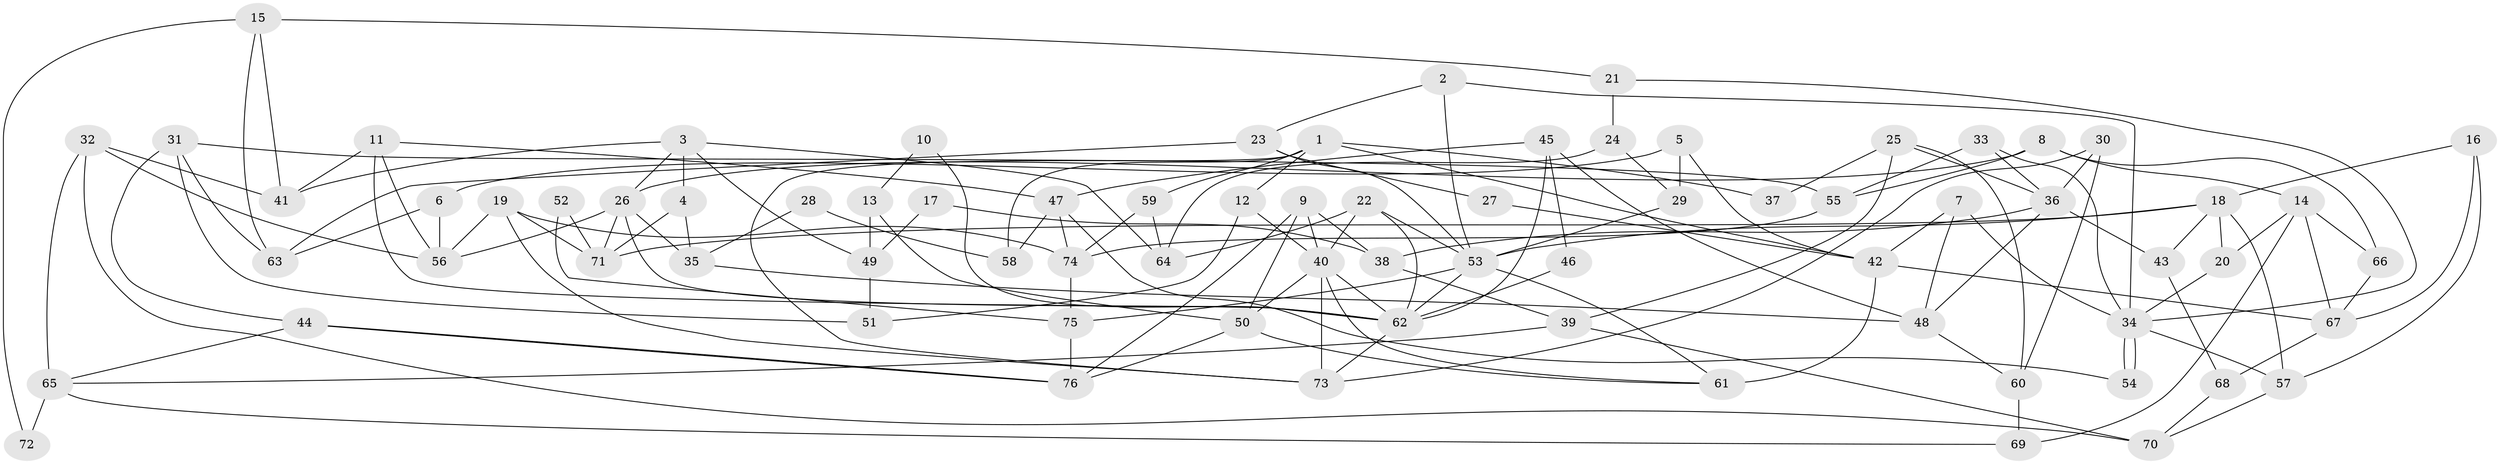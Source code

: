 // coarse degree distribution, {4: 0.2962962962962963, 3: 0.14814814814814814, 5: 0.24074074074074073, 6: 0.1111111111111111, 2: 0.1111111111111111, 8: 0.037037037037037035, 7: 0.05555555555555555}
// Generated by graph-tools (version 1.1) at 2025/37/03/04/25 23:37:01]
// undirected, 76 vertices, 152 edges
graph export_dot {
  node [color=gray90,style=filled];
  1;
  2;
  3;
  4;
  5;
  6;
  7;
  8;
  9;
  10;
  11;
  12;
  13;
  14;
  15;
  16;
  17;
  18;
  19;
  20;
  21;
  22;
  23;
  24;
  25;
  26;
  27;
  28;
  29;
  30;
  31;
  32;
  33;
  34;
  35;
  36;
  37;
  38;
  39;
  40;
  41;
  42;
  43;
  44;
  45;
  46;
  47;
  48;
  49;
  50;
  51;
  52;
  53;
  54;
  55;
  56;
  57;
  58;
  59;
  60;
  61;
  62;
  63;
  64;
  65;
  66;
  67;
  68;
  69;
  70;
  71;
  72;
  73;
  74;
  75;
  76;
  1 -- 42;
  1 -- 73;
  1 -- 12;
  1 -- 37;
  1 -- 58;
  1 -- 59;
  2 -- 53;
  2 -- 34;
  2 -- 23;
  3 -- 41;
  3 -- 26;
  3 -- 4;
  3 -- 49;
  3 -- 64;
  4 -- 35;
  4 -- 71;
  5 -- 6;
  5 -- 29;
  5 -- 42;
  6 -- 63;
  6 -- 56;
  7 -- 42;
  7 -- 34;
  7 -- 48;
  8 -- 14;
  8 -- 26;
  8 -- 55;
  8 -- 66;
  9 -- 40;
  9 -- 50;
  9 -- 38;
  9 -- 76;
  10 -- 13;
  10 -- 62;
  11 -- 56;
  11 -- 62;
  11 -- 41;
  11 -- 47;
  12 -- 40;
  12 -- 51;
  13 -- 50;
  13 -- 49;
  14 -- 20;
  14 -- 67;
  14 -- 66;
  14 -- 69;
  15 -- 63;
  15 -- 41;
  15 -- 21;
  15 -- 72;
  16 -- 67;
  16 -- 18;
  16 -- 57;
  17 -- 38;
  17 -- 49;
  18 -- 43;
  18 -- 57;
  18 -- 20;
  18 -- 53;
  18 -- 71;
  19 -- 71;
  19 -- 74;
  19 -- 56;
  19 -- 73;
  20 -- 34;
  21 -- 34;
  21 -- 24;
  22 -- 53;
  22 -- 62;
  22 -- 40;
  22 -- 64;
  23 -- 53;
  23 -- 27;
  23 -- 63;
  24 -- 64;
  24 -- 29;
  25 -- 60;
  25 -- 36;
  25 -- 37;
  25 -- 39;
  26 -- 71;
  26 -- 62;
  26 -- 35;
  26 -- 56;
  27 -- 42;
  28 -- 58;
  28 -- 35;
  29 -- 53;
  30 -- 36;
  30 -- 73;
  30 -- 60;
  31 -- 55;
  31 -- 44;
  31 -- 51;
  31 -- 63;
  32 -- 56;
  32 -- 70;
  32 -- 41;
  32 -- 65;
  33 -- 36;
  33 -- 55;
  33 -- 34;
  34 -- 54;
  34 -- 54;
  34 -- 57;
  35 -- 48;
  36 -- 38;
  36 -- 48;
  36 -- 43;
  38 -- 39;
  39 -- 65;
  39 -- 70;
  40 -- 62;
  40 -- 50;
  40 -- 61;
  40 -- 73;
  42 -- 61;
  42 -- 67;
  43 -- 68;
  44 -- 76;
  44 -- 76;
  44 -- 65;
  45 -- 62;
  45 -- 47;
  45 -- 46;
  45 -- 48;
  46 -- 62;
  47 -- 74;
  47 -- 54;
  47 -- 58;
  48 -- 60;
  49 -- 51;
  50 -- 76;
  50 -- 61;
  52 -- 71;
  52 -- 75;
  53 -- 61;
  53 -- 62;
  53 -- 75;
  55 -- 74;
  57 -- 70;
  59 -- 64;
  59 -- 74;
  60 -- 69;
  62 -- 73;
  65 -- 69;
  65 -- 72;
  66 -- 67;
  67 -- 68;
  68 -- 70;
  74 -- 75;
  75 -- 76;
}
